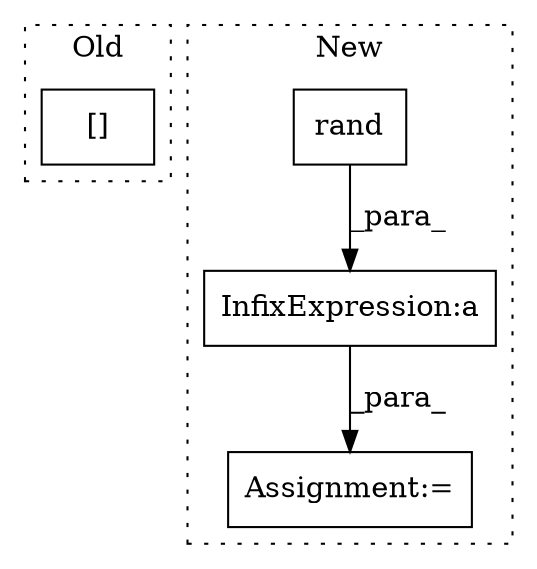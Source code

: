 digraph G {
subgraph cluster0 {
1 [label="[]" a="2" s="5703,5727" l="20,1" shape="box"];
label = "Old";
style="dotted";
}
subgraph cluster1 {
2 [label="rand" a="32" s="5844,5877" l="5,1" shape="box"];
3 [label="InfixExpression:a" a="27" s="5933" l="3" shape="box"];
4 [label="Assignment:=" a="7" s="5922" l="1" shape="box"];
label = "New";
style="dotted";
}
2 -> 3 [label="_para_"];
3 -> 4 [label="_para_"];
}